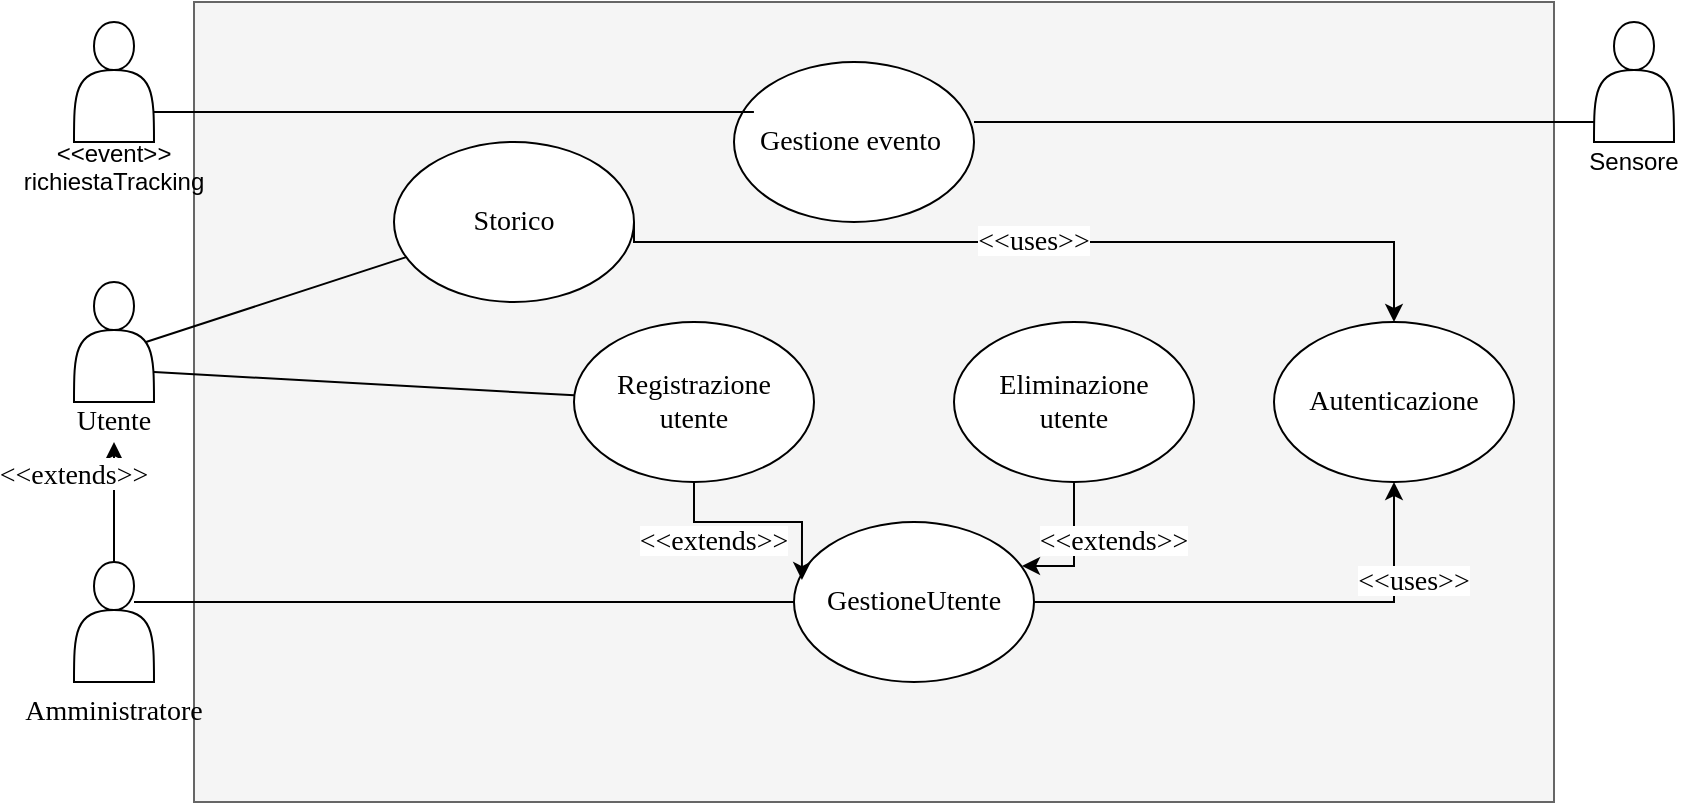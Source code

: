 <mxfile version="10.6.7" type="onedrive"><diagram id="ifsEmwnOW7gS8jIDYrIu" name="Page-1"><mxGraphModel dx="1667" dy="435" grid="1" gridSize="10" guides="1" tooltips="1" connect="1" arrows="1" fold="1" page="1" pageScale="1" pageWidth="827" pageHeight="1169" math="0" shadow="0"><root><mxCell id="0"/><mxCell id="1" parent="0"/><mxCell id="RfXLaAC_9n8nMGTQ2SEV-2" value="" style="rounded=0;whiteSpace=wrap;html=1;fillColor=#f5f5f5;strokeColor=#666666;fontColor=#333333;" vertex="1" parent="1"><mxGeometry x="80" y="40" width="680" height="400" as="geometry"/></mxCell><mxCell id="RfXLaAC_9n8nMGTQ2SEV-3" value="" style="shape=actor;whiteSpace=wrap;html=1;" vertex="1" parent="1"><mxGeometry x="20" y="50" width="40" height="60" as="geometry"/></mxCell><mxCell id="RfXLaAC_9n8nMGTQ2SEV-4" value="" style="shape=actor;whiteSpace=wrap;html=1;" vertex="1" parent="1"><mxGeometry x="780" y="50" width="40" height="60" as="geometry"/></mxCell><mxCell id="RfXLaAC_9n8nMGTQ2SEV-7" value="Sensore" style="text;html=1;strokeColor=none;fillColor=none;align=center;verticalAlign=middle;whiteSpace=wrap;rounded=0;" vertex="1" parent="1"><mxGeometry x="780" y="110" width="40" height="20" as="geometry"/></mxCell><mxCell id="RfXLaAC_9n8nMGTQ2SEV-8" value="&amp;lt;&amp;lt;event&amp;gt;&amp;gt;&lt;br&gt;richiestaTracking&lt;br&gt;&lt;br&gt;" style="text;html=1;strokeColor=none;fillColor=none;align=center;verticalAlign=middle;whiteSpace=wrap;rounded=0;" vertex="1" parent="1"><mxGeometry x="20" y="120" width="40" height="20" as="geometry"/></mxCell><mxCell id="RfXLaAC_9n8nMGTQ2SEV-12" value="&lt;font face=&quot;Times New Roman&quot; style=&quot;font-size: 14px&quot;&gt;Gestione evento&amp;nbsp;&lt;/font&gt;" style="ellipse;whiteSpace=wrap;html=1;" vertex="1" parent="1"><mxGeometry x="350" y="70" width="120" height="80" as="geometry"/></mxCell><mxCell id="RfXLaAC_9n8nMGTQ2SEV-13" value="" style="endArrow=none;html=1;exitX=1;exitY=0.75;exitDx=0;exitDy=0;entryX=0.083;entryY=0.313;entryDx=0;entryDy=0;entryPerimeter=0;" edge="1" parent="1" source="RfXLaAC_9n8nMGTQ2SEV-3" target="RfXLaAC_9n8nMGTQ2SEV-12"><mxGeometry width="50" height="50" relative="1" as="geometry"><mxPoint x="60" y="110" as="sourcePoint"/><mxPoint x="110" y="60" as="targetPoint"/></mxGeometry></mxCell><mxCell id="RfXLaAC_9n8nMGTQ2SEV-14" value="" style="endArrow=none;html=1;" edge="1" parent="1"><mxGeometry width="50" height="50" relative="1" as="geometry"><mxPoint x="470" y="100" as="sourcePoint"/><mxPoint x="780" y="100" as="targetPoint"/></mxGeometry></mxCell><mxCell id="RfXLaAC_9n8nMGTQ2SEV-15" value="" style="shape=actor;whiteSpace=wrap;html=1;" vertex="1" parent="1"><mxGeometry x="20" y="180" width="40" height="60" as="geometry"/></mxCell><mxCell id="RfXLaAC_9n8nMGTQ2SEV-28" style="edgeStyle=orthogonalEdgeStyle;rounded=0;orthogonalLoop=1;jettySize=auto;html=1;exitX=0.5;exitY=0;exitDx=0;exitDy=0;" edge="1" parent="1" source="RfXLaAC_9n8nMGTQ2SEV-16" target="RfXLaAC_9n8nMGTQ2SEV-17"><mxGeometry relative="1" as="geometry"/></mxCell><mxCell id="RfXLaAC_9n8nMGTQ2SEV-16" value="" style="shape=actor;whiteSpace=wrap;html=1;" vertex="1" parent="1"><mxGeometry x="20" y="320" width="40" height="60" as="geometry"/></mxCell><mxCell id="RfXLaAC_9n8nMGTQ2SEV-17" value="&lt;font style=&quot;font-size: 14px&quot; face=&quot;Times New Roman&quot;&gt;Utente&lt;/font&gt;" style="text;html=1;strokeColor=none;fillColor=none;align=center;verticalAlign=middle;whiteSpace=wrap;rounded=0;" vertex="1" parent="1"><mxGeometry x="20" y="240" width="40" height="20" as="geometry"/></mxCell><mxCell id="RfXLaAC_9n8nMGTQ2SEV-18" value="&lt;font face=&quot;Times New Roman&quot; style=&quot;font-size: 14px&quot;&gt;Amministratore&lt;/font&gt;" style="text;html=1;strokeColor=none;fillColor=none;align=center;verticalAlign=middle;whiteSpace=wrap;rounded=0;direction=south;rotation=0;" vertex="1" parent="1"><mxGeometry x="25" y="380" width="30" height="30" as="geometry"/></mxCell><mxCell id="RfXLaAC_9n8nMGTQ2SEV-22" value="&lt;span style=&quot;background-color: rgb(255 , 255 , 255) ; font-size: 14px&quot;&gt;&lt;font face=&quot;Times New Roman&quot; style=&quot;font-size: 14px&quot;&gt;&amp;lt;&amp;lt;extends&amp;gt;&amp;gt;&lt;br&gt;&lt;/font&gt;&lt;br&gt;&lt;/span&gt;" style="text;html=1;strokeColor=none;fillColor=none;align=center;verticalAlign=middle;whiteSpace=wrap;rounded=0;direction=west;" vertex="1" parent="1"><mxGeometry y="270" width="40" height="30" as="geometry"/></mxCell><mxCell id="RfXLaAC_9n8nMGTQ2SEV-41" style="edgeStyle=orthogonalEdgeStyle;rounded=0;orthogonalLoop=1;jettySize=auto;html=1;exitX=1;exitY=0.5;exitDx=0;exitDy=0;entryX=0.5;entryY=1;entryDx=0;entryDy=0;" edge="1" parent="1" source="RfXLaAC_9n8nMGTQ2SEV-30" target="RfXLaAC_9n8nMGTQ2SEV-36"><mxGeometry relative="1" as="geometry"/></mxCell><mxCell id="RfXLaAC_9n8nMGTQ2SEV-30" value="" style="ellipse;whiteSpace=wrap;html=1;" vertex="1" parent="1"><mxGeometry x="380" y="300" width="120" height="80" as="geometry"/></mxCell><mxCell id="RfXLaAC_9n8nMGTQ2SEV-31" value="&lt;font face=&quot;Times New Roman&quot; style=&quot;font-size: 14px&quot;&gt;GestioneUtente&lt;/font&gt;" style="text;html=1;strokeColor=none;fillColor=none;align=center;verticalAlign=middle;whiteSpace=wrap;rounded=0;" vertex="1" parent="1"><mxGeometry x="420" y="330" width="40" height="20" as="geometry"/></mxCell><mxCell id="RfXLaAC_9n8nMGTQ2SEV-49" value="" style="edgeStyle=orthogonalEdgeStyle;rounded=0;orthogonalLoop=1;jettySize=auto;html=1;entryX=0.033;entryY=0.363;entryDx=0;entryDy=0;entryPerimeter=0;" edge="1" parent="1" source="RfXLaAC_9n8nMGTQ2SEV-32" target="RfXLaAC_9n8nMGTQ2SEV-30"><mxGeometry relative="1" as="geometry"><mxPoint x="330" y="360" as="targetPoint"/></mxGeometry></mxCell><mxCell id="RfXLaAC_9n8nMGTQ2SEV-32" value="" style="ellipse;whiteSpace=wrap;html=1;" vertex="1" parent="1"><mxGeometry x="270" y="200" width="120" height="80" as="geometry"/></mxCell><mxCell id="RfXLaAC_9n8nMGTQ2SEV-33" value="&lt;font face=&quot;Times New Roman&quot; style=&quot;font-size: 14px&quot;&gt;Autenticazione&lt;/font&gt;" style="text;html=1;strokeColor=none;fillColor=none;align=center;verticalAlign=middle;whiteSpace=wrap;rounded=0;" vertex="1" parent="1"><mxGeometry x="660" y="230" width="40" height="20" as="geometry"/></mxCell><mxCell id="RfXLaAC_9n8nMGTQ2SEV-45" style="edgeStyle=orthogonalEdgeStyle;rounded=0;orthogonalLoop=1;jettySize=auto;html=1;entryX=0.95;entryY=0.275;entryDx=0;entryDy=0;entryPerimeter=0;" edge="1" parent="1" source="RfXLaAC_9n8nMGTQ2SEV-34" target="RfXLaAC_9n8nMGTQ2SEV-30"><mxGeometry relative="1" as="geometry"><Array as="points"><mxPoint x="520" y="322"/></Array></mxGeometry></mxCell><mxCell id="RfXLaAC_9n8nMGTQ2SEV-34" value="" style="ellipse;whiteSpace=wrap;html=1;" vertex="1" parent="1"><mxGeometry x="460" y="200" width="120" height="80" as="geometry"/></mxCell><mxCell id="RfXLaAC_9n8nMGTQ2SEV-35" value="&lt;font face=&quot;Times New Roman&quot; style=&quot;font-size: 14px&quot;&gt;Registrazione utente&lt;/font&gt;" style="text;html=1;strokeColor=none;fillColor=none;align=center;verticalAlign=middle;whiteSpace=wrap;rounded=0;" vertex="1" parent="1"><mxGeometry x="310" y="230" width="40" height="20" as="geometry"/></mxCell><mxCell id="RfXLaAC_9n8nMGTQ2SEV-36" value="&lt;font face=&quot;Times New Roman&quot; style=&quot;font-size: 14px&quot;&gt;Autenticazione&lt;/font&gt;" style="ellipse;whiteSpace=wrap;html=1;" vertex="1" parent="1"><mxGeometry x="620" y="200" width="120" height="80" as="geometry"/></mxCell><mxCell id="RfXLaAC_9n8nMGTQ2SEV-37" value="&lt;font face=&quot;Times New Roman&quot; style=&quot;font-size: 14px&quot;&gt;Eliminazione utente&lt;/font&gt;" style="text;html=1;strokeColor=none;fillColor=none;align=center;verticalAlign=middle;whiteSpace=wrap;rounded=0;" vertex="1" parent="1"><mxGeometry x="500" y="230" width="40" height="20" as="geometry"/></mxCell><mxCell id="RfXLaAC_9n8nMGTQ2SEV-40" value="" style="endArrow=none;html=1;exitX=0;exitY=0.5;exitDx=0;exitDy=0;" edge="1" parent="1" source="RfXLaAC_9n8nMGTQ2SEV-30"><mxGeometry width="50" height="50" relative="1" as="geometry"><mxPoint x="290" y="310" as="sourcePoint"/><mxPoint x="50" y="340" as="targetPoint"/><Array as="points"><mxPoint x="160" y="340"/></Array></mxGeometry></mxCell><mxCell id="RfXLaAC_9n8nMGTQ2SEV-42" value="&lt;font face=&quot;Times New Roman&quot; style=&quot;font-size: 14px ; background-color: rgb(255 , 255 , 255)&quot;&gt;&amp;lt;&amp;lt;uses&amp;gt;&amp;gt;&lt;/font&gt;" style="text;html=1;strokeColor=none;fillColor=none;align=center;verticalAlign=middle;whiteSpace=wrap;rounded=0;" vertex="1" parent="1"><mxGeometry x="670" y="320" width="40" height="20" as="geometry"/></mxCell><mxCell id="RfXLaAC_9n8nMGTQ2SEV-43" value="" style="endArrow=none;html=1;exitX=1;exitY=0.75;exitDx=0;exitDy=0;" edge="1" parent="1" source="RfXLaAC_9n8nMGTQ2SEV-15" target="RfXLaAC_9n8nMGTQ2SEV-32"><mxGeometry width="50" height="50" relative="1" as="geometry"><mxPoint x="50" y="230" as="sourcePoint"/><mxPoint x="100" y="180" as="targetPoint"/></mxGeometry></mxCell><mxCell id="RfXLaAC_9n8nMGTQ2SEV-50" value="&lt;p&gt;&lt;font face=&quot;Times New Roman&quot; style=&quot;font-size: 14px ; background-color: rgb(255 , 255 , 255)&quot;&gt;&amp;lt;&amp;lt;extends&amp;gt;&amp;gt;&lt;/font&gt;&lt;/p&gt;" style="text;html=1;strokeColor=none;fillColor=none;align=center;verticalAlign=middle;whiteSpace=wrap;rounded=0;" vertex="1" parent="1"><mxGeometry x="320" y="300" width="40" height="20" as="geometry"/></mxCell><mxCell id="RfXLaAC_9n8nMGTQ2SEV-51" value="&lt;p&gt;&lt;font face=&quot;Times New Roman&quot; style=&quot;font-size: 14px ; background-color: rgb(255 , 255 , 255)&quot;&gt;&amp;lt;&amp;lt;extends&amp;gt;&amp;gt;&lt;/font&gt;&lt;/p&gt;" style="text;html=1;strokeColor=none;fillColor=none;align=center;verticalAlign=middle;whiteSpace=wrap;rounded=0;" vertex="1" parent="1"><mxGeometry x="520" y="300" width="40" height="20" as="geometry"/></mxCell><mxCell id="RfXLaAC_9n8nMGTQ2SEV-55" style="edgeStyle=orthogonalEdgeStyle;rounded=0;orthogonalLoop=1;jettySize=auto;html=1;exitX=1;exitY=0.5;exitDx=0;exitDy=0;" edge="1" parent="1" source="RfXLaAC_9n8nMGTQ2SEV-52" target="RfXLaAC_9n8nMGTQ2SEV-36"><mxGeometry relative="1" as="geometry"><Array as="points"><mxPoint x="300" y="160"/><mxPoint x="680" y="160"/></Array></mxGeometry></mxCell><mxCell id="RfXLaAC_9n8nMGTQ2SEV-52" value="" style="ellipse;whiteSpace=wrap;html=1;" vertex="1" parent="1"><mxGeometry x="180" y="110" width="120" height="80" as="geometry"/></mxCell><mxCell id="RfXLaAC_9n8nMGTQ2SEV-53" value="&lt;font face=&quot;Times New Roman&quot; style=&quot;font-size: 14px&quot;&gt;Storico&lt;/font&gt;" style="text;html=1;strokeColor=none;fillColor=none;align=center;verticalAlign=middle;whiteSpace=wrap;rounded=0;" vertex="1" parent="1"><mxGeometry x="220" y="140" width="40" height="20" as="geometry"/></mxCell><mxCell id="RfXLaAC_9n8nMGTQ2SEV-54" value="" style="endArrow=none;html=1;exitX=0.9;exitY=0.5;exitDx=0;exitDy=0;exitPerimeter=0;" edge="1" parent="1" source="RfXLaAC_9n8nMGTQ2SEV-15" target="RfXLaAC_9n8nMGTQ2SEV-52"><mxGeometry width="50" height="50" relative="1" as="geometry"><mxPoint x="55" y="225" as="sourcePoint"/><mxPoint x="105" y="175" as="targetPoint"/></mxGeometry></mxCell><mxCell id="RfXLaAC_9n8nMGTQ2SEV-56" value="&lt;font face=&quot;Times New Roman&quot; style=&quot;background-color: rgb(255 , 255 , 255) ; font-size: 14px&quot;&gt;&amp;lt;&amp;lt;uses&amp;gt;&amp;gt;&lt;/font&gt;" style="text;html=1;strokeColor=none;fillColor=none;align=center;verticalAlign=middle;whiteSpace=wrap;rounded=0;" vertex="1" parent="1"><mxGeometry x="480" y="150" width="40" height="20" as="geometry"/></mxCell></root></mxGraphModel></diagram></mxfile>